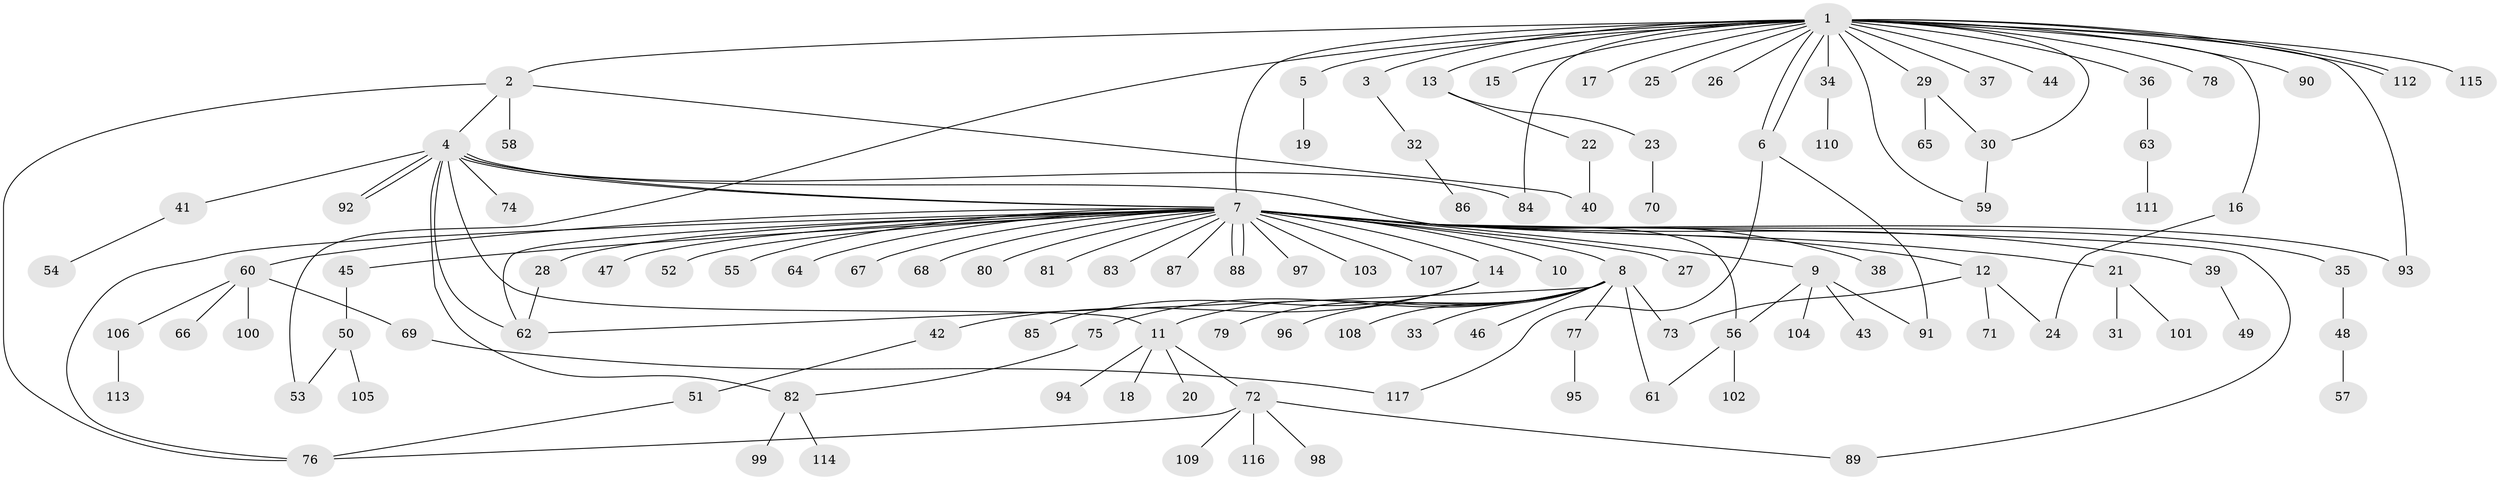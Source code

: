 // coarse degree distribution, {1: 0.9347826086956522, 2: 0.021739130434782608, 25: 0.021739130434782608, 20: 0.021739130434782608}
// Generated by graph-tools (version 1.1) at 2025/51/03/04/25 21:51:50]
// undirected, 117 vertices, 143 edges
graph export_dot {
graph [start="1"]
  node [color=gray90,style=filled];
  1;
  2;
  3;
  4;
  5;
  6;
  7;
  8;
  9;
  10;
  11;
  12;
  13;
  14;
  15;
  16;
  17;
  18;
  19;
  20;
  21;
  22;
  23;
  24;
  25;
  26;
  27;
  28;
  29;
  30;
  31;
  32;
  33;
  34;
  35;
  36;
  37;
  38;
  39;
  40;
  41;
  42;
  43;
  44;
  45;
  46;
  47;
  48;
  49;
  50;
  51;
  52;
  53;
  54;
  55;
  56;
  57;
  58;
  59;
  60;
  61;
  62;
  63;
  64;
  65;
  66;
  67;
  68;
  69;
  70;
  71;
  72;
  73;
  74;
  75;
  76;
  77;
  78;
  79;
  80;
  81;
  82;
  83;
  84;
  85;
  86;
  87;
  88;
  89;
  90;
  91;
  92;
  93;
  94;
  95;
  96;
  97;
  98;
  99;
  100;
  101;
  102;
  103;
  104;
  105;
  106;
  107;
  108;
  109;
  110;
  111;
  112;
  113;
  114;
  115;
  116;
  117;
  1 -- 2;
  1 -- 3;
  1 -- 5;
  1 -- 6;
  1 -- 6;
  1 -- 7;
  1 -- 13;
  1 -- 15;
  1 -- 16;
  1 -- 17;
  1 -- 25;
  1 -- 26;
  1 -- 29;
  1 -- 30;
  1 -- 34;
  1 -- 36;
  1 -- 37;
  1 -- 44;
  1 -- 53;
  1 -- 59;
  1 -- 78;
  1 -- 84;
  1 -- 90;
  1 -- 93;
  1 -- 112;
  1 -- 112;
  1 -- 115;
  2 -- 4;
  2 -- 40;
  2 -- 58;
  2 -- 76;
  3 -- 32;
  4 -- 7;
  4 -- 7;
  4 -- 11;
  4 -- 41;
  4 -- 56;
  4 -- 62;
  4 -- 74;
  4 -- 82;
  4 -- 84;
  4 -- 92;
  4 -- 92;
  5 -- 19;
  6 -- 91;
  6 -- 117;
  7 -- 8;
  7 -- 9;
  7 -- 10;
  7 -- 12;
  7 -- 14;
  7 -- 21;
  7 -- 27;
  7 -- 28;
  7 -- 35;
  7 -- 38;
  7 -- 39;
  7 -- 45;
  7 -- 47;
  7 -- 52;
  7 -- 55;
  7 -- 60;
  7 -- 62;
  7 -- 64;
  7 -- 67;
  7 -- 68;
  7 -- 76;
  7 -- 80;
  7 -- 81;
  7 -- 83;
  7 -- 87;
  7 -- 88;
  7 -- 88;
  7 -- 89;
  7 -- 93;
  7 -- 97;
  7 -- 103;
  7 -- 107;
  8 -- 11;
  8 -- 33;
  8 -- 46;
  8 -- 61;
  8 -- 62;
  8 -- 73;
  8 -- 75;
  8 -- 77;
  8 -- 79;
  8 -- 96;
  8 -- 108;
  9 -- 43;
  9 -- 56;
  9 -- 91;
  9 -- 104;
  11 -- 18;
  11 -- 20;
  11 -- 72;
  11 -- 94;
  12 -- 24;
  12 -- 71;
  12 -- 73;
  13 -- 22;
  13 -- 23;
  14 -- 42;
  14 -- 85;
  16 -- 24;
  21 -- 31;
  21 -- 101;
  22 -- 40;
  23 -- 70;
  28 -- 62;
  29 -- 30;
  29 -- 65;
  30 -- 59;
  32 -- 86;
  34 -- 110;
  35 -- 48;
  36 -- 63;
  39 -- 49;
  41 -- 54;
  42 -- 51;
  45 -- 50;
  48 -- 57;
  50 -- 53;
  50 -- 105;
  51 -- 76;
  56 -- 61;
  56 -- 102;
  60 -- 66;
  60 -- 69;
  60 -- 100;
  60 -- 106;
  63 -- 111;
  69 -- 117;
  72 -- 76;
  72 -- 89;
  72 -- 98;
  72 -- 109;
  72 -- 116;
  75 -- 82;
  77 -- 95;
  82 -- 99;
  82 -- 114;
  106 -- 113;
}
